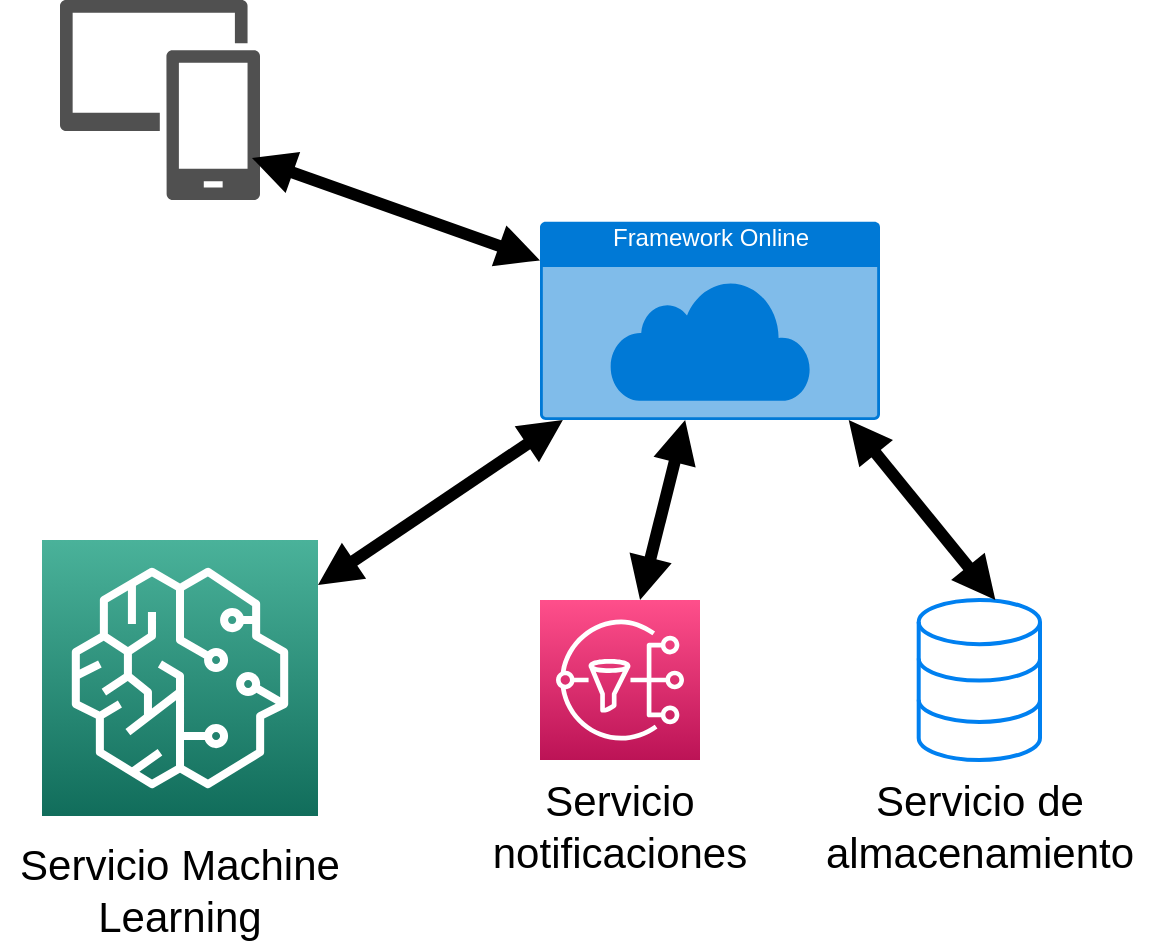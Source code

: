 <mxfile version="21.2.9" type="github">
  <diagram id="TvRfJh1XhFiqvHRjfqlR" name="Página-1">
    <mxGraphModel dx="794" dy="520" grid="1" gridSize="10" guides="1" tooltips="1" connect="1" arrows="1" fold="1" page="1" pageScale="1" pageWidth="1100" pageHeight="850" math="0" shadow="0">
      <root>
        <mxCell id="0" />
        <mxCell id="1" parent="0" />
        <mxCell id="DZzpyy3WHEQ_xLKTPqUf-3" value="Framework Online" style="html=1;strokeColor=none;fillColor=#0079D6;labelPosition=center;verticalLabelPosition=middle;verticalAlign=top;align=center;fontSize=12;outlineConnect=0;spacingTop=-6;fontColor=#FFFFFF;sketch=0;shape=mxgraph.sitemap.cloud;dashed=1;" parent="1" vertex="1">
          <mxGeometry x="620" y="200.83" width="170" height="99.17" as="geometry" />
        </mxCell>
        <mxCell id="DZzpyy3WHEQ_xLKTPqUf-4" value="" style="html=1;verticalLabelPosition=bottom;align=center;labelBackgroundColor=#ffffff;verticalAlign=top;strokeWidth=2;strokeColor=#0080F0;shadow=0;dashed=0;shape=mxgraph.ios7.icons.data;fontSize=21;fillColor=none;" parent="1" vertex="1">
          <mxGeometry x="809.35" y="390" width="60.65" height="80" as="geometry" />
        </mxCell>
        <mxCell id="DZzpyy3WHEQ_xLKTPqUf-5" value="" style="sketch=0;points=[[0,0,0],[0.25,0,0],[0.5,0,0],[0.75,0,0],[1,0,0],[0,1,0],[0.25,1,0],[0.5,1,0],[0.75,1,0],[1,1,0],[0,0.25,0],[0,0.5,0],[0,0.75,0],[1,0.25,0],[1,0.5,0],[1,0.75,0]];outlineConnect=0;fontColor=#232F3E;gradientColor=#FF4F8B;gradientDirection=north;fillColor=#BC1356;strokeColor=#ffffff;dashed=0;verticalLabelPosition=bottom;verticalAlign=top;align=center;html=1;fontSize=12;fontStyle=0;aspect=fixed;shape=mxgraph.aws4.resourceIcon;resIcon=mxgraph.aws4.sns;" parent="1" vertex="1">
          <mxGeometry x="620" y="390" width="80" height="80" as="geometry" />
        </mxCell>
        <mxCell id="DZzpyy3WHEQ_xLKTPqUf-6" value="" style="sketch=0;points=[[0,0,0],[0.25,0,0],[0.5,0,0],[0.75,0,0],[1,0,0],[0,1,0],[0.25,1,0],[0.5,1,0],[0.75,1,0],[1,1,0],[0,0.25,0],[0,0.5,0],[0,0.75,0],[1,0.25,0],[1,0.5,0],[1,0.75,0]];outlineConnect=0;fontColor=#232F3E;gradientColor=#4AB29A;gradientDirection=north;fillColor=#116D5B;strokeColor=#ffffff;dashed=0;verticalLabelPosition=bottom;verticalAlign=top;align=center;html=1;fontSize=12;fontStyle=0;aspect=fixed;shape=mxgraph.aws4.resourceIcon;resIcon=mxgraph.aws4.sagemaker;" parent="1" vertex="1">
          <mxGeometry x="371" y="360" width="138" height="138" as="geometry" />
        </mxCell>
        <mxCell id="DZzpyy3WHEQ_xLKTPqUf-7" value="Servicio Machine Learning" style="text;html=1;strokeColor=none;fillColor=none;align=center;verticalAlign=middle;whiteSpace=wrap;rounded=0;dashed=1;fontSize=21;" parent="1" vertex="1">
          <mxGeometry x="350" y="520" width="180" height="30" as="geometry" />
        </mxCell>
        <mxCell id="DZzpyy3WHEQ_xLKTPqUf-8" value="Servicio notificaciones" style="text;html=1;strokeColor=none;fillColor=none;align=center;verticalAlign=middle;whiteSpace=wrap;rounded=0;dashed=1;fontSize=21;" parent="1" vertex="1">
          <mxGeometry x="570" y="488" width="180" height="30" as="geometry" />
        </mxCell>
        <mxCell id="DZzpyy3WHEQ_xLKTPqUf-9" value="Servicio de almacenamiento" style="text;html=1;strokeColor=none;fillColor=none;align=center;verticalAlign=middle;whiteSpace=wrap;rounded=0;dashed=1;fontSize=21;" parent="1" vertex="1">
          <mxGeometry x="750" y="488" width="180" height="30" as="geometry" />
        </mxCell>
        <mxCell id="DZzpyy3WHEQ_xLKTPqUf-11" value="" style="endArrow=block;startArrow=block;html=1;rounded=0;fontSize=21;strokeWidth=6;startFill=1;endFill=1;" parent="1" source="DZzpyy3WHEQ_xLKTPqUf-6" target="DZzpyy3WHEQ_xLKTPqUf-3" edge="1">
          <mxGeometry width="50" height="50" relative="1" as="geometry">
            <mxPoint x="400" y="360" as="sourcePoint" />
            <mxPoint x="450" y="310" as="targetPoint" />
          </mxGeometry>
        </mxCell>
        <mxCell id="DZzpyy3WHEQ_xLKTPqUf-12" value="" style="endArrow=block;startArrow=block;html=1;rounded=0;fontSize=21;strokeWidth=6;startFill=1;endFill=1;" parent="1" source="DZzpyy3WHEQ_xLKTPqUf-5" target="DZzpyy3WHEQ_xLKTPqUf-3" edge="1">
          <mxGeometry width="50" height="50" relative="1" as="geometry">
            <mxPoint x="410" y="370" as="sourcePoint" />
            <mxPoint x="560" y="297.778" as="targetPoint" />
          </mxGeometry>
        </mxCell>
        <mxCell id="DZzpyy3WHEQ_xLKTPqUf-13" value="" style="endArrow=block;startArrow=block;html=1;rounded=0;fontSize=21;strokeWidth=6;startFill=1;endFill=1;exitX=0.632;exitY=0;exitDx=0;exitDy=0;exitPerimeter=0;entryX=0.908;entryY=1;entryDx=0;entryDy=0;entryPerimeter=0;" parent="1" source="DZzpyy3WHEQ_xLKTPqUf-4" target="DZzpyy3WHEQ_xLKTPqUf-3" edge="1">
          <mxGeometry width="50" height="50" relative="1" as="geometry">
            <mxPoint x="420" y="380" as="sourcePoint" />
            <mxPoint x="570" y="307.778" as="targetPoint" />
          </mxGeometry>
        </mxCell>
        <mxCell id="DZzpyy3WHEQ_xLKTPqUf-14" value="" style="sketch=0;pointerEvents=1;shadow=0;dashed=0;html=1;strokeColor=none;labelPosition=center;verticalLabelPosition=bottom;verticalAlign=top;align=center;fillColor=#505050;shape=mxgraph.mscae.intune.device_group;fontSize=21;" parent="1" vertex="1">
          <mxGeometry x="380" y="90" width="100" height="100" as="geometry" />
        </mxCell>
        <mxCell id="DZzpyy3WHEQ_xLKTPqUf-16" value="" style="endArrow=block;startArrow=block;html=1;rounded=0;fontSize=21;strokeWidth=6;startFill=1;endFill=1;entryX=0.96;entryY=0.79;entryDx=0;entryDy=0;entryPerimeter=0;" parent="1" source="DZzpyy3WHEQ_xLKTPqUf-3" target="DZzpyy3WHEQ_xLKTPqUf-14" edge="1">
          <mxGeometry width="50" height="50" relative="1" as="geometry">
            <mxPoint x="857.681" y="400" as="sourcePoint" />
            <mxPoint x="784.36" y="310" as="targetPoint" />
          </mxGeometry>
        </mxCell>
      </root>
    </mxGraphModel>
  </diagram>
</mxfile>
